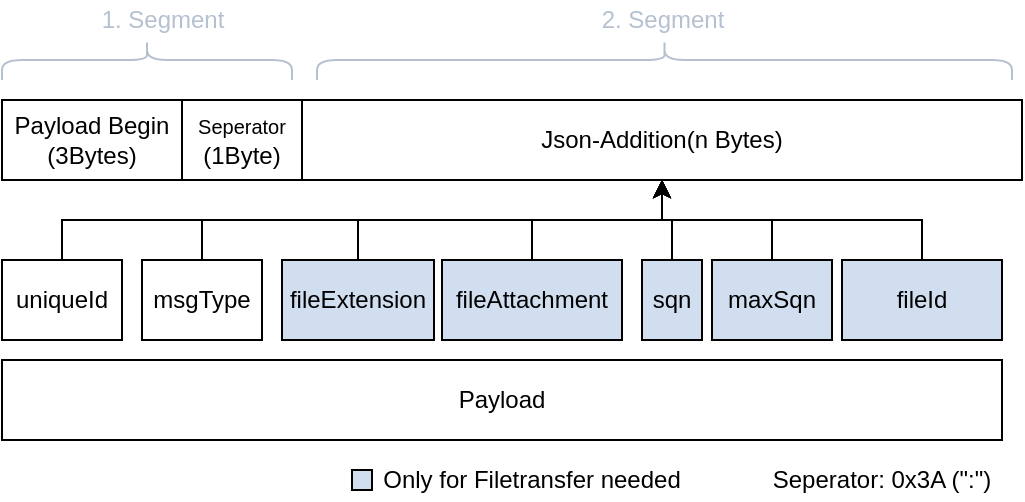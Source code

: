 <mxfile version="13.0.3" type="device"><diagram id="w92COp2E-V3cYh9XUGO4" name="Page-1"><mxGraphModel dx="517" dy="384" grid="1" gridSize="10" guides="1" tooltips="1" connect="1" arrows="1" fold="1" page="1" pageScale="1" pageWidth="827" pageHeight="1169" math="0" shadow="0"><root><mxCell id="0"/><mxCell id="1" parent="0"/><mxCell id="SlpG8Svfl3kLAZfby53e-4" style="edgeStyle=orthogonalEdgeStyle;rounded=0;orthogonalLoop=1;jettySize=auto;html=1;exitX=0.5;exitY=1;exitDx=0;exitDy=0;strokeColor=#000000;" parent="1" edge="1"><mxGeometry relative="1" as="geometry"><mxPoint x="414" y="180.0" as="sourcePoint"/><mxPoint x="414" y="180.0" as="targetPoint"/></mxGeometry></mxCell><mxCell id="SlpG8Svfl3kLAZfby53e-7" value="Payload Begin (3Bytes)" style="rounded=0;whiteSpace=wrap;html=1;strokeColor=#000000;" parent="1" vertex="1"><mxGeometry x="200" y="100" width="90" height="40" as="geometry"/></mxCell><mxCell id="SlpG8Svfl3kLAZfby53e-8" value="Json-Addition(n Bytes)" style="rounded=0;whiteSpace=wrap;html=1;strokeColor=#000000;" parent="1" vertex="1"><mxGeometry x="350" y="100" width="360" height="40" as="geometry"/></mxCell><mxCell id="SlpG8Svfl3kLAZfby53e-9" value="Payload" style="rounded=0;whiteSpace=wrap;html=1;strokeColor=#000000;" parent="1" vertex="1"><mxGeometry x="200" y="230" width="500" height="40" as="geometry"/></mxCell><mxCell id="Kl-eC6vPT0J_FsohrCcn-8" style="edgeStyle=orthogonalEdgeStyle;rounded=0;orthogonalLoop=1;jettySize=auto;html=1;" edge="1" parent="1" source="SlpG8Svfl3kLAZfby53e-27" target="SlpG8Svfl3kLAZfby53e-8"><mxGeometry relative="1" as="geometry"><Array as="points"><mxPoint x="230" y="160"/><mxPoint x="530" y="160"/></Array></mxGeometry></mxCell><mxCell id="SlpG8Svfl3kLAZfby53e-27" value="uniqueId" style="rounded=0;whiteSpace=wrap;html=1;strokeColor=#000000;fillColor=#FFFFFF;" parent="1" vertex="1"><mxGeometry x="200" y="180" width="60" height="40" as="geometry"/></mxCell><mxCell id="Kl-eC6vPT0J_FsohrCcn-10" style="edgeStyle=orthogonalEdgeStyle;rounded=0;orthogonalLoop=1;jettySize=auto;html=1;entryX=0.5;entryY=1;entryDx=0;entryDy=0;" edge="1" parent="1" source="SlpG8Svfl3kLAZfby53e-28" target="SlpG8Svfl3kLAZfby53e-8"><mxGeometry relative="1" as="geometry"/></mxCell><mxCell id="SlpG8Svfl3kLAZfby53e-28" value="fileExtension" style="rounded=0;whiteSpace=wrap;html=1;strokeColor=#000000;fillColor=#D0DEF0;" parent="1" vertex="1"><mxGeometry x="340" y="180" width="76" height="40" as="geometry"/></mxCell><mxCell id="Kl-eC6vPT0J_FsohrCcn-11" style="edgeStyle=orthogonalEdgeStyle;rounded=0;orthogonalLoop=1;jettySize=auto;html=1;entryX=0.5;entryY=1;entryDx=0;entryDy=0;" edge="1" parent="1" source="SlpG8Svfl3kLAZfby53e-30" target="SlpG8Svfl3kLAZfby53e-8"><mxGeometry relative="1" as="geometry"/></mxCell><mxCell id="SlpG8Svfl3kLAZfby53e-30" value="fileAttachment" style="rounded=0;whiteSpace=wrap;html=1;strokeColor=#000000;fillColor=#D0DEF0;" parent="1" vertex="1"><mxGeometry x="420" y="180" width="90" height="40" as="geometry"/></mxCell><mxCell id="3nB9tBnFvrVNTh-BghYH-1" value="" style="shape=curlyBracket;whiteSpace=wrap;html=1;rounded=1;rotation=90;fillColor=none;strokeColor=#B5C1D1;" parent="1" vertex="1"><mxGeometry x="521.25" y="-93.75" width="20" height="347.5" as="geometry"/></mxCell><mxCell id="3nB9tBnFvrVNTh-BghYH-2" value="" style="shape=curlyBracket;whiteSpace=wrap;html=1;rounded=1;rotation=90;fillColor=none;strokeColor=#B5C1D1;" parent="1" vertex="1"><mxGeometry x="262.5" y="7.5" width="20" height="145" as="geometry"/></mxCell><mxCell id="3nB9tBnFvrVNTh-BghYH-6" value="1. Segment" style="text;html=1;align=center;verticalAlign=middle;resizable=0;points=[];autosize=1;fontColor=#B5C1D1;" parent="1" vertex="1"><mxGeometry x="240" y="50" width="80" height="20" as="geometry"/></mxCell><mxCell id="3nB9tBnFvrVNTh-BghYH-7" value="&lt;span style=&quot;font-family: &amp;#34;helvetica&amp;#34; ; font-size: 12px ; font-style: normal ; font-weight: 400 ; letter-spacing: normal ; text-align: center ; text-indent: 0px ; text-transform: none ; word-spacing: 0px ; float: none ; display: inline ; background-color: rgb(255 , 255 , 255)&quot;&gt;2. Segment&lt;/span&gt;" style="text;html=1;align=center;verticalAlign=middle;resizable=0;points=[];autosize=1;fontColor=#B5C1D1;" parent="1" vertex="1"><mxGeometry x="490" y="50" width="80" height="20" as="geometry"/></mxCell><mxCell id="hcAH6RshJNwf4z9WpmK4-2" value="&lt;font style=&quot;font-size: 10px&quot;&gt;Seperator&lt;/font&gt;&lt;br&gt;(1Byte)" style="rounded=0;whiteSpace=wrap;html=1;strokeColor=#000000;" parent="1" vertex="1"><mxGeometry x="290" y="100" width="60" height="40" as="geometry"/></mxCell><mxCell id="hcAH6RshJNwf4z9WpmK4-3" value="Seperator: 0x3A (&quot;:&quot;)" style="text;html=1;strokeColor=none;fillColor=none;align=center;verticalAlign=middle;whiteSpace=wrap;rounded=0;" parent="1" vertex="1"><mxGeometry x="570" y="280" width="140" height="20" as="geometry"/></mxCell><mxCell id="Kl-eC6vPT0J_FsohrCcn-9" style="edgeStyle=orthogonalEdgeStyle;rounded=0;orthogonalLoop=1;jettySize=auto;html=1;entryX=0.5;entryY=1;entryDx=0;entryDy=0;" edge="1" parent="1" source="Kl-eC6vPT0J_FsohrCcn-2" target="SlpG8Svfl3kLAZfby53e-8"><mxGeometry relative="1" as="geometry"><Array as="points"><mxPoint x="300" y="160"/><mxPoint x="530" y="160"/></Array></mxGeometry></mxCell><mxCell id="Kl-eC6vPT0J_FsohrCcn-2" value="msgType" style="rounded=0;whiteSpace=wrap;html=1;strokeColor=#000000;fillColor=#FFFFFF;" vertex="1" parent="1"><mxGeometry x="270" y="180" width="60" height="40" as="geometry"/></mxCell><mxCell id="Kl-eC6vPT0J_FsohrCcn-12" style="edgeStyle=orthogonalEdgeStyle;rounded=0;orthogonalLoop=1;jettySize=auto;html=1;" edge="1" parent="1" source="Kl-eC6vPT0J_FsohrCcn-4" target="SlpG8Svfl3kLAZfby53e-8"><mxGeometry relative="1" as="geometry"/></mxCell><mxCell id="Kl-eC6vPT0J_FsohrCcn-4" value="sqn" style="rounded=0;whiteSpace=wrap;html=1;strokeColor=#000000;fillColor=#D0DEF0;" vertex="1" parent="1"><mxGeometry x="520" y="180" width="30" height="40" as="geometry"/></mxCell><mxCell id="Kl-eC6vPT0J_FsohrCcn-13" style="edgeStyle=orthogonalEdgeStyle;rounded=0;orthogonalLoop=1;jettySize=auto;html=1;" edge="1" parent="1" source="Kl-eC6vPT0J_FsohrCcn-5" target="SlpG8Svfl3kLAZfby53e-8"><mxGeometry relative="1" as="geometry"/></mxCell><mxCell id="Kl-eC6vPT0J_FsohrCcn-5" value="maxSqn" style="rounded=0;whiteSpace=wrap;html=1;strokeColor=#000000;fillColor=#D0DEF0;" vertex="1" parent="1"><mxGeometry x="555" y="180" width="60" height="40" as="geometry"/></mxCell><mxCell id="Kl-eC6vPT0J_FsohrCcn-14" style="edgeStyle=orthogonalEdgeStyle;rounded=0;orthogonalLoop=1;jettySize=auto;html=1;" edge="1" parent="1" source="Kl-eC6vPT0J_FsohrCcn-6" target="SlpG8Svfl3kLAZfby53e-8"><mxGeometry relative="1" as="geometry"/></mxCell><mxCell id="Kl-eC6vPT0J_FsohrCcn-6" value="fileId" style="rounded=0;whiteSpace=wrap;html=1;strokeColor=#000000;fillColor=#D0DEF0;" vertex="1" parent="1"><mxGeometry x="620" y="180" width="80" height="40" as="geometry"/></mxCell><mxCell id="Kl-eC6vPT0J_FsohrCcn-16" value="" style="rounded=0;whiteSpace=wrap;html=1;fillColor=#D0DEF0;" vertex="1" parent="1"><mxGeometry x="375" y="285" width="10" height="10" as="geometry"/></mxCell><mxCell id="Kl-eC6vPT0J_FsohrCcn-18" value="Only for Filetransfer needed" style="text;html=1;strokeColor=none;fillColor=none;align=center;verticalAlign=middle;whiteSpace=wrap;rounded=0;" vertex="1" parent="1"><mxGeometry x="380" y="280" width="170" height="20" as="geometry"/></mxCell></root></mxGraphModel></diagram></mxfile>
